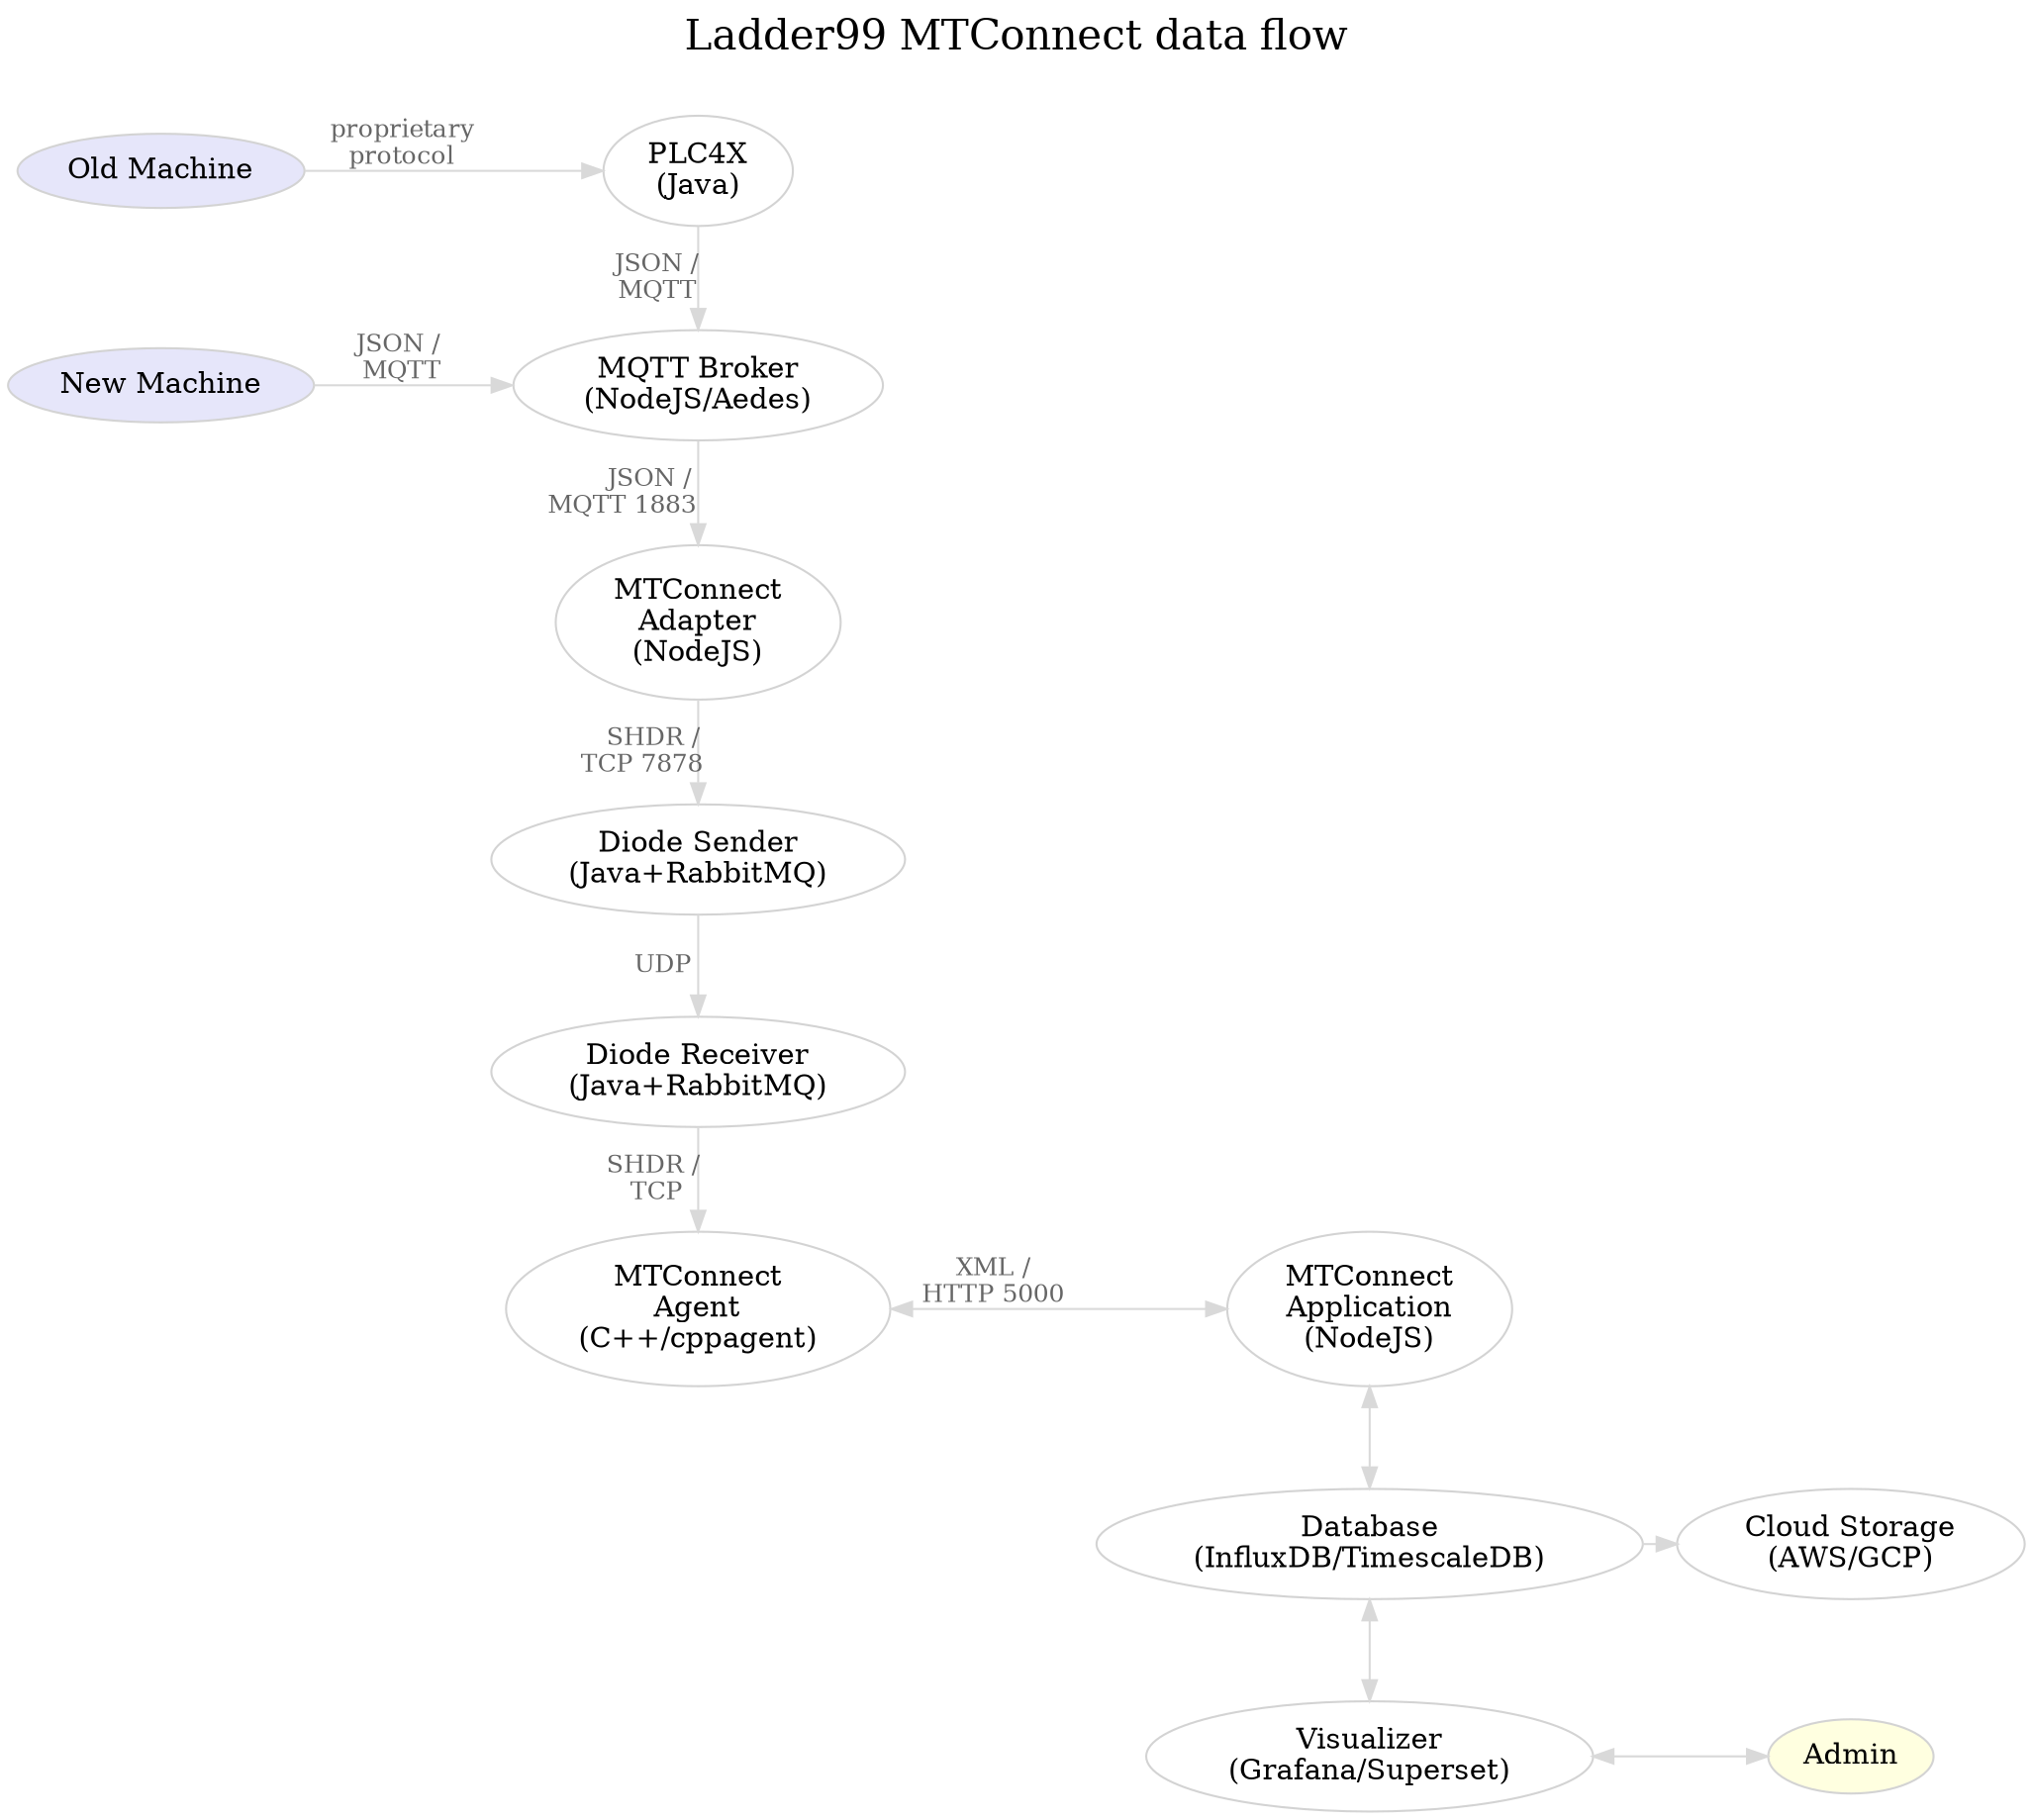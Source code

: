 digraph "ladder99-adapter" {

  // styles
  graph [ label="Ladder99 MTConnect data flow\n "; color=lightgray; ];
  graph [ fontsize=20 ];
  graph [ labelloc=t ];
  graph [ ranksep=0.2 ];
  graph [ nodesep=0.35 ];
  graph [ rankdir=LR; ] // left-to-right
  node [ color=lightgray; fillcolor=white; style=filled ];
  edge [ color=gray85 ];
  edge [ fontsize=12; fontcolor=gray40; ];

  // nodes
  OldMachine [ fillcolor=lavender; label="Old Machine" ];
  NewMachine [ fillcolor=lavender; label="New Machine" ];
  PLC4X [ label="PLC4X\n(Java)" ];
  Broker [ label="MQTT Broker\n(NodeJS/Aedes)" ];
  Adapter [ fillcolor=white; label="MTConnect\nAdapter\n(NodeJS)" ];
  DiodeSender [ label="Diode Sender\n(Java+RabbitMQ)" ];
  DiodeReceiver [ label="Diode Receiver\n(Java+RabbitMQ)" ];
  Agent [ fillcolor=white; label="MTConnect\nAgent\n(C++/cppagent)" ];
  Application [ fillcolor=white; label="MTConnect\nApplication\n(NodeJS)" ];
  Database [ label="Database\n(InfluxDB/TimescaleDB)" ];
  Visualizer [ label="Visualizer\n(Grafana/Superset)" ];
  Cloud [ label="Cloud Storage\n(AWS/GCP)" ];
  Admin [ fillcolor=lightyellow ];
  // LOI [ label="LOI\n(SvelteJS)" ];
  // Operator [ fillcolor=lightyellow ];

  // edges
  OldMachine -> PLC4X [ label="proprietary\nprotocol" ];
  NewMachine -> Broker [ label="JSON / \nMQTT" ];
  PLC4X -> Broker [ label="JSON /  \nMQTT  " ];
  Broker -> Adapter [ label="JSON /    \nMQTT 1883           " ];
  Adapter -> DiodeSender [ label="SHDR /   \nTCP 7878      " ];
  DiodeSender -> DiodeReceiver [ label="UDP    " ];
  DiodeReceiver -> Agent [ label="SHDR /   \nTCP  " ];
  Agent -> Application [ dir=both; label="XML /  \nHTTP 5000  " ];
  Application -> Database [ dir=both ];
  Database -> Visualizer [ dir=both ];
  Database -> Cloud;
  Visualizer -> Admin [ dir=both ];
  // Application -> LOI;
  // LOI -> Operator;

  // rank
  { rank=same; OldMachine NewMachine };
  // { rank=same; PLC4X Broker };
  { rank=same; PLC4X Broker Adapter DiodeSender DiodeReceiver Agent };
  // { rank=same; Operator Admin Cloud };
  // { rank=same; Admin Cloud };
  { rank=same; Application Database Visualizer };

  // subgraphs
  // subgraph cluster1a {
  //   graph [ label="New Machine" ];
  //   NewMachine;
  // }
  // subgraph cluster1b {
  //   graph [ label="Old Machine" ];
  //   OldMachine;
  // }
  // subgraph cluster2 {
  //   graph [ label="Raspberry Pi 1" ];
  //   PLC4X;
  //   Broker;
  //   Adapter;
  //   Diode;
  //   Agent;
  //   // { rank=same; Diode Agent };
  // }
  // subgraph cluster4 {
  //   graph [ label="Raspberry Pi 2" ];
  //   Application;
  //   Database;
  //   Visualizer;
  //   // LOI;
  //   // { rank=same; Application Database Visualizer };
  // }
}
